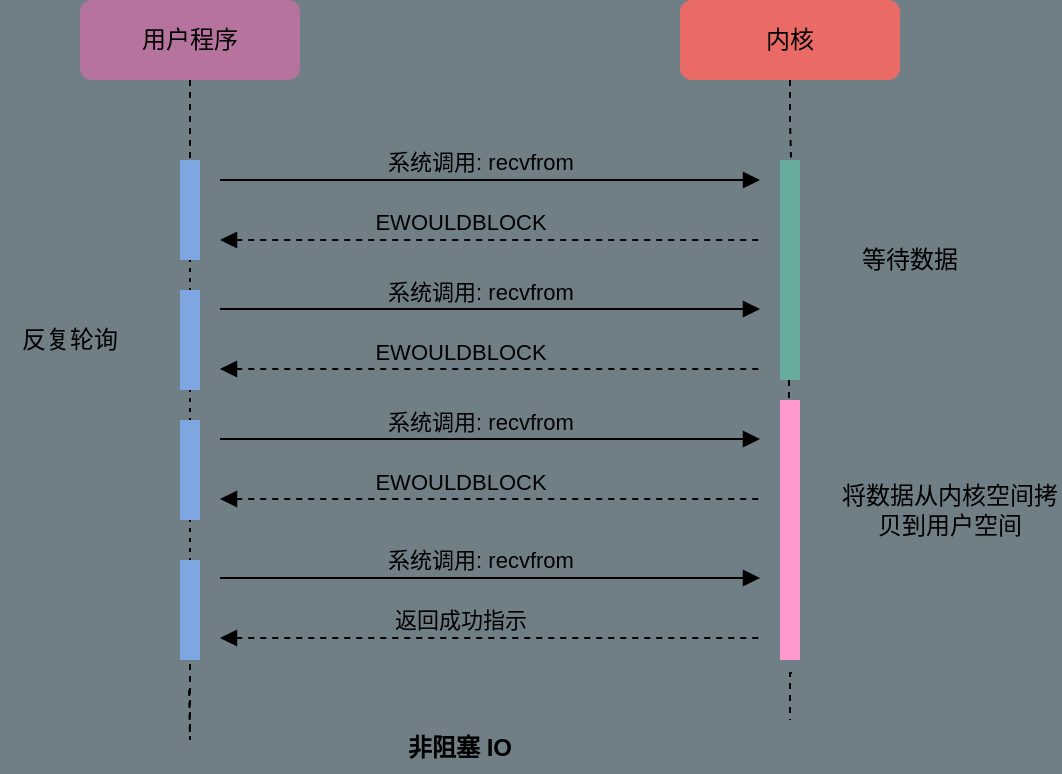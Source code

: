 <mxfile version="14.1.8" type="device"><diagram id="VSArOQDPkqbNzoKQu4Cz" name="第 1 页"><mxGraphModel dx="782" dy="538" grid="1" gridSize="10" guides="1" tooltips="1" connect="1" arrows="1" fold="1" page="1" pageScale="1" pageWidth="1169" pageHeight="827" background="#707E86" math="1" shadow="0"><root><mxCell id="0"/><mxCell id="1" parent="0"/><mxCell id="r7I96ZXln5qI4LiKnRVi-30" style="edgeStyle=orthogonalEdgeStyle;rounded=0;orthogonalLoop=1;jettySize=auto;html=1;labelBackgroundColor=none;startArrow=none;startFill=0;endArrow=none;endFill=0;dashed=1;" parent="1" source="r7I96ZXln5qI4LiKnRVi-13" target="r7I96ZXln5qI4LiKnRVi-16" edge="1"><mxGeometry relative="1" as="geometry"/></mxCell><mxCell id="r7I96ZXln5qI4LiKnRVi-13" value="用户程序" style="rounded=1;whiteSpace=wrap;html=1;strokeColor=none;fillColor=#B5739D;" parent="1" vertex="1"><mxGeometry x="300" y="360" width="110" height="40" as="geometry"/></mxCell><mxCell id="r7I96ZXln5qI4LiKnRVi-31" style="edgeStyle=orthogonalEdgeStyle;rounded=0;orthogonalLoop=1;jettySize=auto;html=1;entryX=0.55;entryY=-0.011;entryDx=0;entryDy=0;entryPerimeter=0;dashed=1;labelBackgroundColor=none;startArrow=none;startFill=0;endArrow=none;endFill=0;" parent="1" source="r7I96ZXln5qI4LiKnRVi-14" target="r7I96ZXln5qI4LiKnRVi-19" edge="1"><mxGeometry relative="1" as="geometry"/></mxCell><mxCell id="r7I96ZXln5qI4LiKnRVi-14" value="内核" style="rounded=1;whiteSpace=wrap;html=1;fillColor=#EA6B66;strokeColor=none;" parent="1" vertex="1"><mxGeometry x="600" y="360" width="110" height="40" as="geometry"/></mxCell><mxCell id="kTVcyxdpYrD0u_-0jtVa-19" style="edgeStyle=orthogonalEdgeStyle;rounded=0;orthogonalLoop=1;jettySize=auto;html=1;endArrow=none;endFill=0;dashed=1;dashPattern=1 4;" parent="1" source="r7I96ZXln5qI4LiKnRVi-16" target="kTVcyxdpYrD0u_-0jtVa-1" edge="1"><mxGeometry relative="1" as="geometry"/></mxCell><mxCell id="r7I96ZXln5qI4LiKnRVi-16" value="" style="html=1;points=[];perimeter=orthogonalPerimeter;fillColor=#7EA6E0;strokeColor=none;" parent="1" vertex="1"><mxGeometry x="350" y="440" width="10" height="50" as="geometry"/></mxCell><mxCell id="r7I96ZXln5qI4LiKnRVi-17" value="系统调用: recvfrom" style="verticalAlign=bottom;endArrow=none;startArrow=block;startFill=1;endFill=0;labelBackgroundColor=none;html=1;" parent="1" edge="1"><mxGeometry x="0.037" relative="1" as="geometry"><mxPoint x="640" y="450" as="sourcePoint"/><mxPoint x="370" y="450" as="targetPoint"/><mxPoint as="offset"/></mxGeometry></mxCell><mxCell id="r7I96ZXln5qI4LiKnRVi-18" value="EWOULDBLOCK" style="html=1;verticalAlign=bottom;endArrow=none;dashed=1;endSize=8;startArrow=block;startFill=1;endFill=0;labelBackgroundColor=none;" parent="1" edge="1"><mxGeometry x="-0.111" relative="1" as="geometry"><mxPoint x="640" y="480" as="targetPoint"/><mxPoint x="370" y="480" as="sourcePoint"/><mxPoint as="offset"/></mxGeometry></mxCell><mxCell id="r7I96ZXln5qI4LiKnRVi-19" value="" style="html=1;points=[];perimeter=orthogonalPerimeter;fillColor=#67AB9F;strokeColor=none;" parent="1" vertex="1"><mxGeometry x="650" y="440" width="10" height="110" as="geometry"/></mxCell><mxCell id="r7I96ZXln5qI4LiKnRVi-29" value="反复轮询" style="text;html=1;strokeColor=none;fillColor=none;align=center;verticalAlign=middle;whiteSpace=wrap;rounded=0;" parent="1" vertex="1"><mxGeometry x="260" y="520" width="70" height="20" as="geometry"/></mxCell><mxCell id="r7I96ZXln5qI4LiKnRVi-35" style="edgeStyle=orthogonalEdgeStyle;rounded=0;orthogonalLoop=1;jettySize=auto;html=1;labelBackgroundColor=none;startArrow=none;startFill=0;endArrow=none;endFill=0;dashed=1;" parent="1" edge="1"><mxGeometry relative="1" as="geometry"><mxPoint x="355" y="680" as="sourcePoint"/><mxPoint x="354.5" y="703" as="targetPoint"/><Array as="points"><mxPoint x="355" y="730"/><mxPoint x="355" y="730"/></Array></mxGeometry></mxCell><mxCell id="r7I96ZXln5qI4LiKnRVi-36" style="edgeStyle=orthogonalEdgeStyle;rounded=0;orthogonalLoop=1;jettySize=auto;html=1;labelBackgroundColor=none;startArrow=none;startFill=0;endArrow=none;endFill=0;dashed=1;exitX=0.6;exitY=1.05;exitDx=0;exitDy=0;exitPerimeter=0;" parent="1" source="r7I96ZXln5qI4LiKnRVi-37" edge="1"><mxGeometry relative="1" as="geometry"><mxPoint x="654.5" y="660" as="sourcePoint"/><mxPoint x="655" y="720" as="targetPoint"/></mxGeometry></mxCell><mxCell id="r7I96ZXln5qI4LiKnRVi-38" style="edgeStyle=orthogonalEdgeStyle;rounded=0;orthogonalLoop=1;jettySize=auto;html=1;labelBackgroundColor=none;startArrow=none;startFill=0;endArrow=none;endFill=0;dashed=1;" parent="1" source="r7I96ZXln5qI4LiKnRVi-19" edge="1"><mxGeometry relative="1" as="geometry"><mxPoint x="654.5" y="550" as="sourcePoint"/><mxPoint x="654.5" y="590" as="targetPoint"/></mxGeometry></mxCell><mxCell id="r7I96ZXln5qI4LiKnRVi-37" value="" style="html=1;points=[];perimeter=orthogonalPerimeter;strokeColor=none;fillColor=#FF99CC;" parent="1" vertex="1"><mxGeometry x="650" y="560" width="10" height="130" as="geometry"/></mxCell><mxCell id="r7I96ZXln5qI4LiKnRVi-41" value="等待数据" style="text;html=1;strokeColor=none;fillColor=none;align=center;verticalAlign=middle;whiteSpace=wrap;rounded=0;" parent="1" vertex="1"><mxGeometry x="670" y="480" width="90" height="20" as="geometry"/></mxCell><mxCell id="r7I96ZXln5qI4LiKnRVi-42" value="将数据从内核空间拷贝到用户空间" style="text;html=1;strokeColor=none;fillColor=none;align=center;verticalAlign=middle;whiteSpace=wrap;rounded=0;" parent="1" vertex="1"><mxGeometry x="680" y="605" width="110" height="20" as="geometry"/></mxCell><mxCell id="kTVcyxdpYrD0u_-0jtVa-20" style="edgeStyle=orthogonalEdgeStyle;rounded=0;orthogonalLoop=1;jettySize=auto;html=1;dashed=1;dashPattern=1 4;endArrow=none;endFill=0;" parent="1" source="kTVcyxdpYrD0u_-0jtVa-1" target="kTVcyxdpYrD0u_-0jtVa-2" edge="1"><mxGeometry relative="1" as="geometry"/></mxCell><mxCell id="kTVcyxdpYrD0u_-0jtVa-1" value="" style="html=1;points=[];perimeter=orthogonalPerimeter;fillColor=#7EA6E0;strokeColor=none;" parent="1" vertex="1"><mxGeometry x="350" y="505" width="10" height="50" as="geometry"/></mxCell><mxCell id="kTVcyxdpYrD0u_-0jtVa-22" style="edgeStyle=orthogonalEdgeStyle;rounded=0;orthogonalLoop=1;jettySize=auto;html=1;dashed=1;dashPattern=1 4;endArrow=none;endFill=0;" parent="1" source="kTVcyxdpYrD0u_-0jtVa-2" target="kTVcyxdpYrD0u_-0jtVa-3" edge="1"><mxGeometry relative="1" as="geometry"/></mxCell><mxCell id="kTVcyxdpYrD0u_-0jtVa-2" value="" style="html=1;points=[];perimeter=orthogonalPerimeter;fillColor=#7EA6E0;strokeColor=none;" parent="1" vertex="1"><mxGeometry x="350" y="570" width="10" height="50" as="geometry"/></mxCell><mxCell id="kTVcyxdpYrD0u_-0jtVa-3" value="" style="html=1;points=[];perimeter=orthogonalPerimeter;fillColor=#7EA6E0;strokeColor=none;" parent="1" vertex="1"><mxGeometry x="350" y="640" width="10" height="50" as="geometry"/></mxCell><mxCell id="kTVcyxdpYrD0u_-0jtVa-6" value="系统调用: recvfrom" style="verticalAlign=bottom;endArrow=none;startArrow=block;startFill=1;endFill=0;labelBackgroundColor=none;html=1;" parent="1" edge="1"><mxGeometry x="0.037" relative="1" as="geometry"><mxPoint x="640" y="514.5" as="sourcePoint"/><mxPoint x="370" y="514.5" as="targetPoint"/><mxPoint as="offset"/></mxGeometry></mxCell><mxCell id="kTVcyxdpYrD0u_-0jtVa-7" value="EWOULDBLOCK" style="html=1;verticalAlign=bottom;endArrow=none;dashed=1;endSize=8;startArrow=block;startFill=1;endFill=0;labelBackgroundColor=none;" parent="1" edge="1"><mxGeometry x="-0.111" relative="1" as="geometry"><mxPoint x="640" y="544.5" as="targetPoint"/><mxPoint x="370" y="544.5" as="sourcePoint"/><mxPoint as="offset"/></mxGeometry></mxCell><mxCell id="kTVcyxdpYrD0u_-0jtVa-12" value="系统调用: recvfrom" style="verticalAlign=bottom;endArrow=none;startArrow=block;startFill=1;endFill=0;labelBackgroundColor=none;html=1;" parent="1" edge="1"><mxGeometry x="0.037" relative="1" as="geometry"><mxPoint x="640" y="579.5" as="sourcePoint"/><mxPoint x="370" y="579.5" as="targetPoint"/><mxPoint as="offset"/></mxGeometry></mxCell><mxCell id="kTVcyxdpYrD0u_-0jtVa-13" value="EWOULDBLOCK" style="html=1;verticalAlign=bottom;endArrow=none;dashed=1;endSize=8;startArrow=block;startFill=1;endFill=0;labelBackgroundColor=none;" parent="1" edge="1"><mxGeometry x="-0.111" relative="1" as="geometry"><mxPoint x="640" y="609.5" as="targetPoint"/><mxPoint x="370" y="609.5" as="sourcePoint"/><mxPoint as="offset"/></mxGeometry></mxCell><mxCell id="kTVcyxdpYrD0u_-0jtVa-16" value="系统调用: recvfrom" style="verticalAlign=bottom;endArrow=none;startArrow=block;startFill=1;endFill=0;labelBackgroundColor=none;html=1;" parent="1" edge="1"><mxGeometry x="0.037" relative="1" as="geometry"><mxPoint x="640" y="649" as="sourcePoint"/><mxPoint x="370" y="649" as="targetPoint"/><mxPoint as="offset"/></mxGeometry></mxCell><mxCell id="kTVcyxdpYrD0u_-0jtVa-17" value="返回成功指示" style="html=1;verticalAlign=bottom;endArrow=none;dashed=1;endSize=8;startArrow=block;startFill=1;endFill=0;labelBackgroundColor=none;" parent="1" edge="1"><mxGeometry x="-0.111" relative="1" as="geometry"><mxPoint x="640" y="679" as="targetPoint"/><mxPoint x="370" y="679" as="sourcePoint"/><mxPoint as="offset"/></mxGeometry></mxCell><mxCell id="IWynyNOodd6Z7HptH2HO-1" value="非阻塞 IO" style="text;align=center;fontStyle=1;verticalAlign=middle;spacingLeft=3;spacingRight=3;strokeColor=none;rotatable=0;points=[[0,0.5],[1,0.5]];portConstraint=eastwest;" vertex="1" parent="1"><mxGeometry x="450" y="720" width="80" height="26" as="geometry"/></mxCell></root></mxGraphModel></diagram></mxfile>